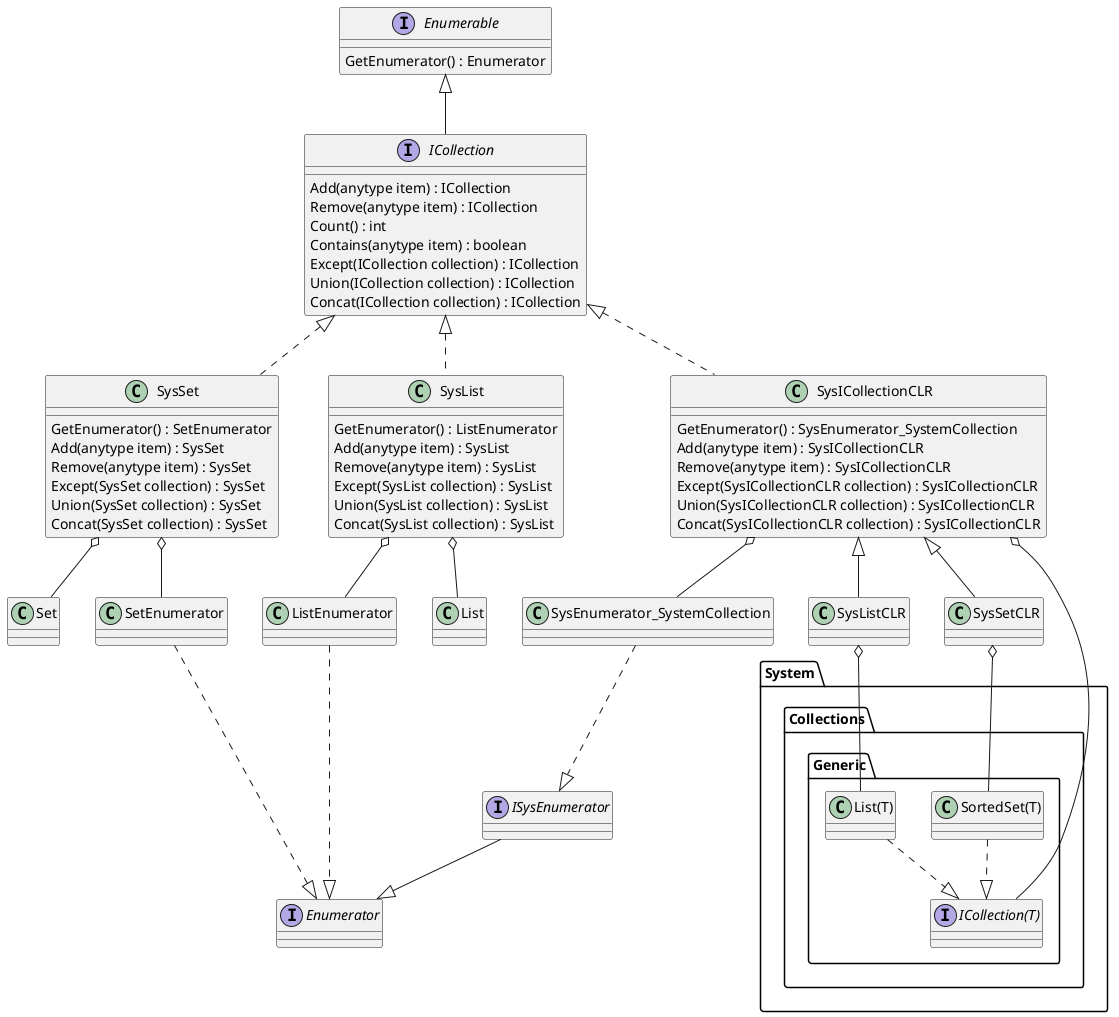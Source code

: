 @startuml "ICollection"

interface Enumerable{
    GetEnumerator() : Enumerator
}

interface ICollection{
    Add(anytype item) : ICollection
    Remove(anytype item) : ICollection
    Count() : int
    Contains(anytype item) : boolean
    Except(ICollection collection) : ICollection
    Union(ICollection collection) : ICollection
    Concat(ICollection collection) : ICollection
}
Enumerable <|-- ICollection

class SysSet{
    GetEnumerator() : SetEnumerator
    Add(anytype item) : SysSet
    Remove(anytype item) : SysSet
    Except(SysSet collection) : SysSet
    Union(SysSet collection) : SysSet
    Concat(SysSet collection) : SysSet
}
ICollection <|.. SysSet

class Set{
}
SysSet o-- Set

class SetEnumerator{
}
SysSet o-- SetEnumerator

class SysList{
    GetEnumerator() : ListEnumerator
    Add(anytype item) : SysList
    Remove(anytype item) : SysList
    Except(SysList collection) : SysList
    Union(SysList collection) : SysList
    Concat(SysList collection) : SysList
}
ICollection <|.. SysList

class ListEnumerator{
}
SysList o-- ListEnumerator

class List{
}
SysList o-- List

interface Enumerator{
}
SetEnumerator ..|> Enumerator
ListEnumerator ..|> Enumerator

class SysICollectionCLR{
    GetEnumerator() : SysEnumerator_SystemCollection
    Add(anytype item) : SysICollectionCLR
    Remove(anytype item) : SysICollectionCLR
    Except(SysICollectionCLR collection) : SysICollectionCLR
    Union(SysICollectionCLR collection) : SysICollectionCLR
    Concat(SysICollectionCLR collection) : SysICollectionCLR
}
ICollection <|.. SysICollectionCLR

class SysListCLR{
}
SysICollectionCLR <|-- SysListCLR

class SysSetCLR{
}
SysICollectionCLR <|-- SysSetCLR

class SysEnumerator_SystemCollection{
}
SysICollectionCLR o-- SysEnumerator_SystemCollection

interface ISysEnumerator{
}
SysEnumerator_SystemCollection ..|> ISysEnumerator
ISysEnumerator --|> Enumerator

package System.Collections.Generic{
    interface ICollection(T){
    }
    SysICollectionCLR o-- "ICollection(T)"
    SysListCLR o-- "List(T)"
    "List(T)" ..|> "ICollection(T)"
    SysSetCLR o-- "SortedSet(T)"
    "SortedSet(T)" ..|> "ICollection(T)"
}

@enduml